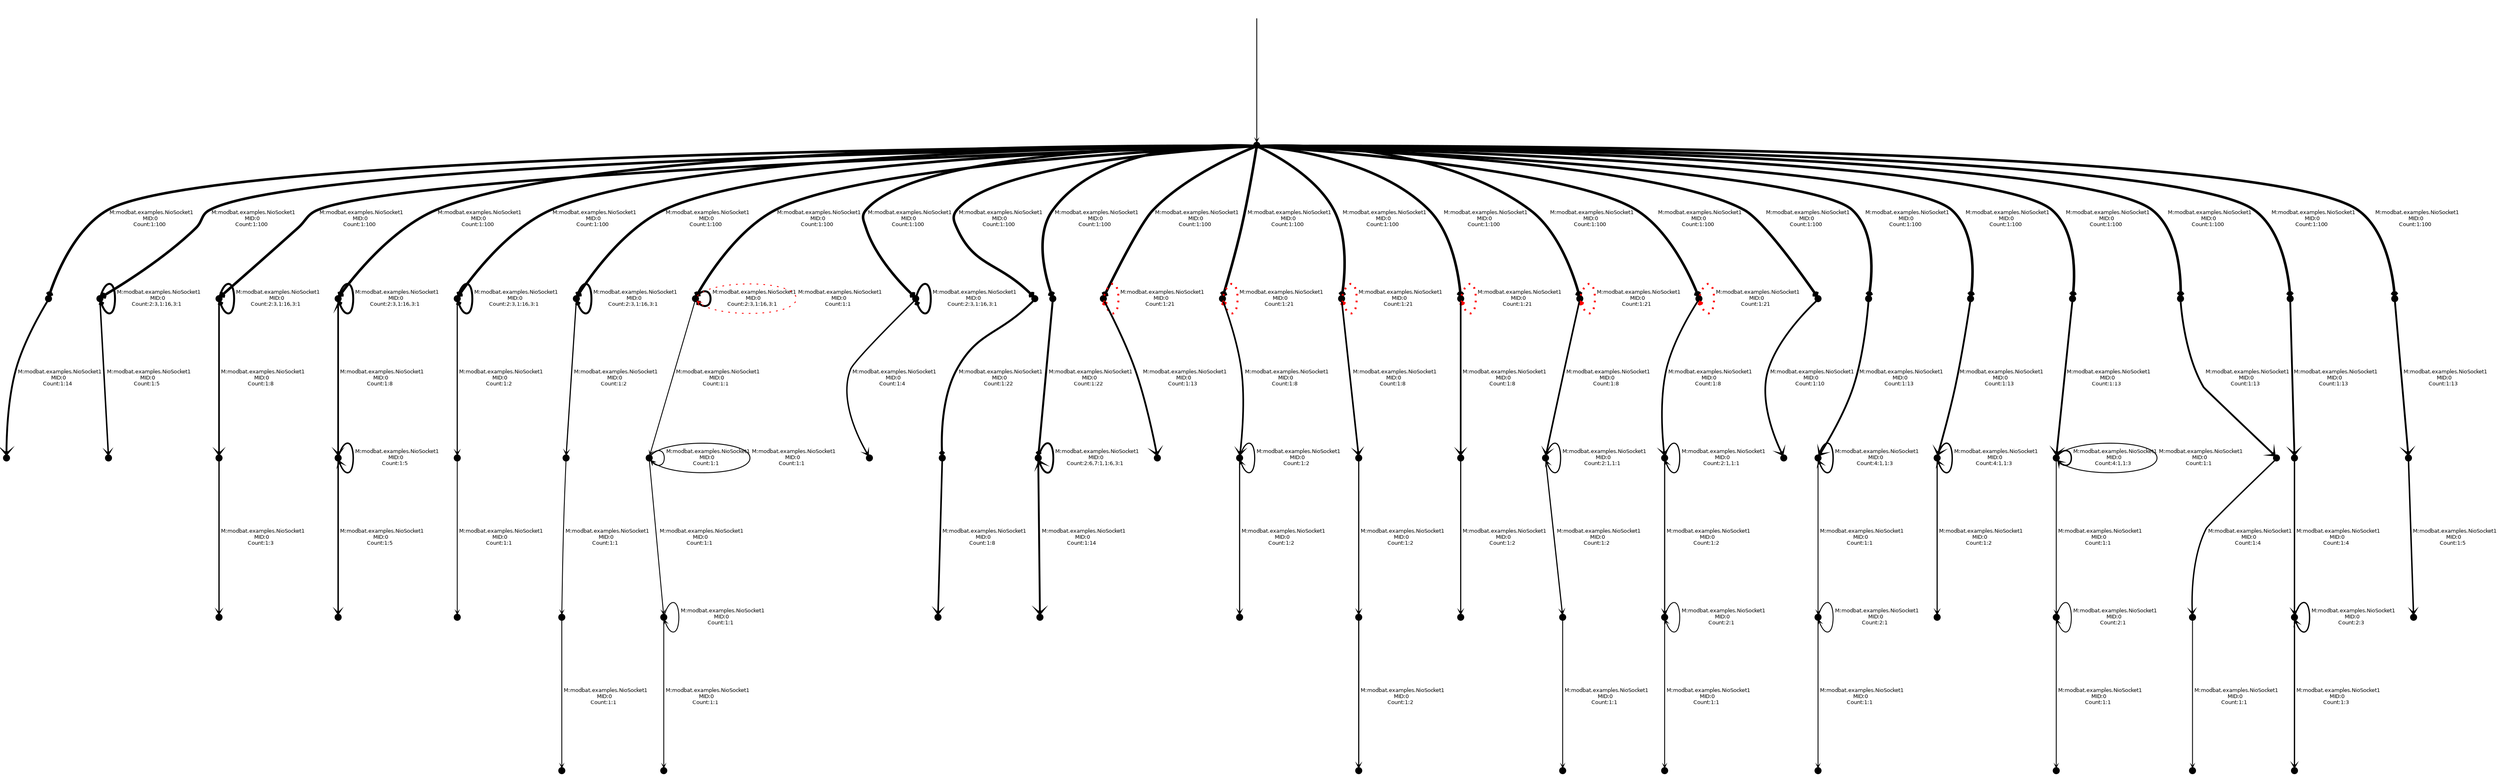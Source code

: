 digraph model {
  orientation = portrait;
  graph [ rankdir = "TB", ranksep="2", nodesep="0.2" ];
  node [ fontname = "Helvetica", fontsize="6.0", style=rounded, shape="point", margin="0.07", height="0.1" ];
  edge [ fontname = "Helvetica", arrowsize=".3", arrowhead="vee", fontsize="6.0", margin="0.05" ];
None [shape=none, style=invis, width=0.1, height=0.1]
None->0
{rank = source; None}
0->1[penwidth="3.0",label = " M:modbat.examples.NioSocket1\nMID:0\nCount:1:100 "];
1->2[penwidth="2.146128035678238",label = " M:modbat.examples.NioSocket1\nMID:0\nCount:1:14 "];
0->3[penwidth="3.0",label = " M:modbat.examples.NioSocket1\nMID:0\nCount:1:100 "];
3->3[penwidth="2.3010299956639813",label = " M:modbat.examples.NioSocket1\nMID:0\nCount:2:3,1:16,3:1 "];
3->4[penwidth="1.6989700043360187",label = " M:modbat.examples.NioSocket1\nMID:0\nCount:1:5 "];
0->5[penwidth="3.0",label = " M:modbat.examples.NioSocket1\nMID:0\nCount:1:100 "];
5->5[penwidth="2.3010299956639813",label = " M:modbat.examples.NioSocket1\nMID:0\nCount:2:3,1:16,3:1 "];
5->6[penwidth="1.9030899869919435",label = " M:modbat.examples.NioSocket1\nMID:0\nCount:1:8 "];
6->7[penwidth="1.4771212547196624",label = " M:modbat.examples.NioSocket1\nMID:0\nCount:1:3 "];
0->8[penwidth="3.0",label = " M:modbat.examples.NioSocket1\nMID:0\nCount:1:100 "];
8->8[penwidth="2.3010299956639813",label = " M:modbat.examples.NioSocket1\nMID:0\nCount:2:3,1:16,3:1 "];
8->9[penwidth="1.9030899869919435",label = " M:modbat.examples.NioSocket1\nMID:0\nCount:1:8 "];
9->9[penwidth="1.6989700043360187",label = " M:modbat.examples.NioSocket1\nMID:0\nCount:1:5 "];
9->10[penwidth="1.6989700043360187",label = " M:modbat.examples.NioSocket1\nMID:0\nCount:1:5 "];
0->11[penwidth="3.0",label = " M:modbat.examples.NioSocket1\nMID:0\nCount:1:100 "];
11->11[penwidth="2.3010299956639813",label = " M:modbat.examples.NioSocket1\nMID:0\nCount:2:3,1:16,3:1 "];
11->12[penwidth="1.3010299956639813",label = " M:modbat.examples.NioSocket1\nMID:0\nCount:1:2 "];
12->13[penwidth="1.0",label = " M:modbat.examples.NioSocket1\nMID:0\nCount:1:1 "];
0->14[penwidth="3.0",label = " M:modbat.examples.NioSocket1\nMID:0\nCount:1:100 "];
14->14[penwidth="2.3010299956639813",label = " M:modbat.examples.NioSocket1\nMID:0\nCount:2:3,1:16,3:1 "];
14->15[penwidth="1.3010299956639813",label = " M:modbat.examples.NioSocket1\nMID:0\nCount:1:2 "];
15->16[penwidth="1.0",label = " M:modbat.examples.NioSocket1\nMID:0\nCount:1:1 "];
16->17[penwidth="1.0",label = " M:modbat.examples.NioSocket1\nMID:0\nCount:1:1 "];
0->18[penwidth="3.0",label = " M:modbat.examples.NioSocket1\nMID:0\nCount:1:100 "];
18->18[penwidth="2.3010299956639813",label = " M:modbat.examples.NioSocket1\nMID:0\nCount:2:3,1:16,3:1 "];
18->18[style=dotted, color=red,penwidth="1.0",label = " M:modbat.examples.NioSocket1\nMID:0\nCount:1:1 "];
18->19[penwidth="1.0",label = " M:modbat.examples.NioSocket1\nMID:0\nCount:1:1 "];
19->19[penwidth="1.0",label = " M:modbat.examples.NioSocket1\nMID:0\nCount:1:1 "];
19->19[penwidth="1.0",label = " M:modbat.examples.NioSocket1\nMID:0\nCount:1:1 "];
19->20[penwidth="1.0",label = " M:modbat.examples.NioSocket1\nMID:0\nCount:1:1 "];
20->20[penwidth="1.0",label = " M:modbat.examples.NioSocket1\nMID:0\nCount:1:1 "];
20->21[penwidth="1.0",label = " M:modbat.examples.NioSocket1\nMID:0\nCount:1:1 "];
0->22[penwidth="3.0",label = " M:modbat.examples.NioSocket1\nMID:0\nCount:1:100 "];
22->22[penwidth="2.3010299956639813",label = " M:modbat.examples.NioSocket1\nMID:0\nCount:2:3,1:16,3:1 "];
22->23[penwidth="1.6020599913279625",label = " M:modbat.examples.NioSocket1\nMID:0\nCount:1:4 "];
0->24[penwidth="3.0",label = " M:modbat.examples.NioSocket1\nMID:0\nCount:1:100 "];
24->25[penwidth="2.342422680822206",label = " M:modbat.examples.NioSocket1\nMID:0\nCount:1:22 "];
25->26[penwidth="1.9030899869919435",label = " M:modbat.examples.NioSocket1\nMID:0\nCount:1:8 "];
0->27[penwidth="3.0",label = " M:modbat.examples.NioSocket1\nMID:0\nCount:1:100 "];
27->28[penwidth="2.342422680822206",label = " M:modbat.examples.NioSocket1\nMID:0\nCount:1:22 "];
28->28[penwidth="2.146128035678238",label = " M:modbat.examples.NioSocket1\nMID:0\nCount:2:6,7:1,1:6,3:1 "];
28->29[penwidth="2.146128035678238",label = " M:modbat.examples.NioSocket1\nMID:0\nCount:1:14 "];
0->30[penwidth="3.0",label = " M:modbat.examples.NioSocket1\nMID:0\nCount:1:100 "];
30->30[style=dotted, color=red,penwidth="2.3222192947339195",label = " M:modbat.examples.NioSocket1\nMID:0\nCount:1:21 "];
30->31[penwidth="2.113943352306837",label = " M:modbat.examples.NioSocket1\nMID:0\nCount:1:13 "];
0->32[penwidth="3.0",label = " M:modbat.examples.NioSocket1\nMID:0\nCount:1:100 "];
32->32[style=dotted, color=red,penwidth="2.3222192947339195",label = " M:modbat.examples.NioSocket1\nMID:0\nCount:1:21 "];
32->33[penwidth="1.9030899869919435",label = " M:modbat.examples.NioSocket1\nMID:0\nCount:1:8 "];
33->33[penwidth="1.3010299956639813",label = " M:modbat.examples.NioSocket1\nMID:0\nCount:1:2 "];
33->34[penwidth="1.3010299956639813",label = " M:modbat.examples.NioSocket1\nMID:0\nCount:1:2 "];
0->35[penwidth="3.0",label = " M:modbat.examples.NioSocket1\nMID:0\nCount:1:100 "];
35->35[style=dotted, color=red,penwidth="2.3222192947339195",label = " M:modbat.examples.NioSocket1\nMID:0\nCount:1:21 "];
35->36[penwidth="1.9030899869919435",label = " M:modbat.examples.NioSocket1\nMID:0\nCount:1:8 "];
36->37[penwidth="1.3010299956639813",label = " M:modbat.examples.NioSocket1\nMID:0\nCount:1:2 "];
37->38[penwidth="1.3010299956639813",label = " M:modbat.examples.NioSocket1\nMID:0\nCount:1:2 "];
0->39[penwidth="3.0",label = " M:modbat.examples.NioSocket1\nMID:0\nCount:1:100 "];
39->39[style=dotted, color=red,penwidth="2.3222192947339195",label = " M:modbat.examples.NioSocket1\nMID:0\nCount:1:21 "];
39->40[penwidth="1.9030899869919435",label = " M:modbat.examples.NioSocket1\nMID:0\nCount:1:8 "];
40->41[penwidth="1.3010299956639813",label = " M:modbat.examples.NioSocket1\nMID:0\nCount:1:2 "];
0->42[penwidth="3.0",label = " M:modbat.examples.NioSocket1\nMID:0\nCount:1:100 "];
42->42[style=dotted, color=red,penwidth="2.3222192947339195",label = " M:modbat.examples.NioSocket1\nMID:0\nCount:1:21 "];
42->43[penwidth="1.9030899869919435",label = " M:modbat.examples.NioSocket1\nMID:0\nCount:1:8 "];
43->43[penwidth="1.3010299956639813",label = " M:modbat.examples.NioSocket1\nMID:0\nCount:2:1,1:1 "];
43->44[penwidth="1.3010299956639813",label = " M:modbat.examples.NioSocket1\nMID:0\nCount:1:2 "];
44->45[penwidth="1.0",label = " M:modbat.examples.NioSocket1\nMID:0\nCount:1:1 "];
0->46[penwidth="3.0",label = " M:modbat.examples.NioSocket1\nMID:0\nCount:1:100 "];
46->46[style=dotted, color=red,penwidth="2.3222192947339195",label = " M:modbat.examples.NioSocket1\nMID:0\nCount:1:21 "];
46->47[penwidth="1.9030899869919435",label = " M:modbat.examples.NioSocket1\nMID:0\nCount:1:8 "];
47->47[penwidth="1.3010299956639813",label = " M:modbat.examples.NioSocket1\nMID:0\nCount:2:1,1:1 "];
47->48[penwidth="1.3010299956639813",label = " M:modbat.examples.NioSocket1\nMID:0\nCount:1:2 "];
48->48[penwidth="1.0",label = " M:modbat.examples.NioSocket1\nMID:0\nCount:2:1 "];
48->49[penwidth="1.0",label = " M:modbat.examples.NioSocket1\nMID:0\nCount:1:1 "];
0->50[penwidth="3.0",label = " M:modbat.examples.NioSocket1\nMID:0\nCount:1:100 "];
50->51[penwidth="2.0",label = " M:modbat.examples.NioSocket1\nMID:0\nCount:1:10 "];
0->52[penwidth="3.0",label = " M:modbat.examples.NioSocket1\nMID:0\nCount:1:100 "];
52->53[penwidth="2.113943352306837",label = " M:modbat.examples.NioSocket1\nMID:0\nCount:1:13 "];
53->53[penwidth="1.6020599913279625",label = " M:modbat.examples.NioSocket1\nMID:0\nCount:4:1,1:3 "];
53->54[penwidth="1.0",label = " M:modbat.examples.NioSocket1\nMID:0\nCount:1:1 "];
54->54[penwidth="1.0",label = " M:modbat.examples.NioSocket1\nMID:0\nCount:2:1 "];
54->55[penwidth="1.0",label = " M:modbat.examples.NioSocket1\nMID:0\nCount:1:1 "];
0->56[penwidth="3.0",label = " M:modbat.examples.NioSocket1\nMID:0\nCount:1:100 "];
56->57[penwidth="2.113943352306837",label = " M:modbat.examples.NioSocket1\nMID:0\nCount:1:13 "];
57->57[penwidth="1.6020599913279625",label = " M:modbat.examples.NioSocket1\nMID:0\nCount:4:1,1:3 "];
57->58[penwidth="1.3010299956639813",label = " M:modbat.examples.NioSocket1\nMID:0\nCount:1:2 "];
0->59[penwidth="3.0",label = " M:modbat.examples.NioSocket1\nMID:0\nCount:1:100 "];
59->60[penwidth="2.113943352306837",label = " M:modbat.examples.NioSocket1\nMID:0\nCount:1:13 "];
60->60[penwidth="1.6020599913279625",label = " M:modbat.examples.NioSocket1\nMID:0\nCount:4:1,1:3 "];
60->60[penwidth="1.0",label = " M:modbat.examples.NioSocket1\nMID:0\nCount:1:1 "];
60->61[penwidth="1.0",label = " M:modbat.examples.NioSocket1\nMID:0\nCount:1:1 "];
61->61[penwidth="1.0",label = " M:modbat.examples.NioSocket1\nMID:0\nCount:2:1 "];
61->62[penwidth="1.0",label = " M:modbat.examples.NioSocket1\nMID:0\nCount:1:1 "];
0->63[penwidth="3.0",label = " M:modbat.examples.NioSocket1\nMID:0\nCount:1:100 "];
63->64[penwidth="2.113943352306837",label = " M:modbat.examples.NioSocket1\nMID:0\nCount:1:13 "];
64->65[penwidth="1.6020599913279625",label = " M:modbat.examples.NioSocket1\nMID:0\nCount:1:4 "];
65->66[penwidth="1.0",label = " M:modbat.examples.NioSocket1\nMID:0\nCount:1:1 "];
0->67[penwidth="3.0",label = " M:modbat.examples.NioSocket1\nMID:0\nCount:1:100 "];
67->68[penwidth="2.113943352306837",label = " M:modbat.examples.NioSocket1\nMID:0\nCount:1:13 "];
68->69[penwidth="1.6020599913279625",label = " M:modbat.examples.NioSocket1\nMID:0\nCount:1:4 "];
69->69[penwidth="1.4771212547196624",label = " M:modbat.examples.NioSocket1\nMID:0\nCount:2:3 "];
69->70[penwidth="1.4771212547196624",label = " M:modbat.examples.NioSocket1\nMID:0\nCount:1:3 "];
0->71[penwidth="3.0",label = " M:modbat.examples.NioSocket1\nMID:0\nCount:1:100 "];
71->72[penwidth="2.113943352306837",label = " M:modbat.examples.NioSocket1\nMID:0\nCount:1:13 "];
72->73[penwidth="1.6989700043360187",label = " M:modbat.examples.NioSocket1\nMID:0\nCount:1:5 "];
}
